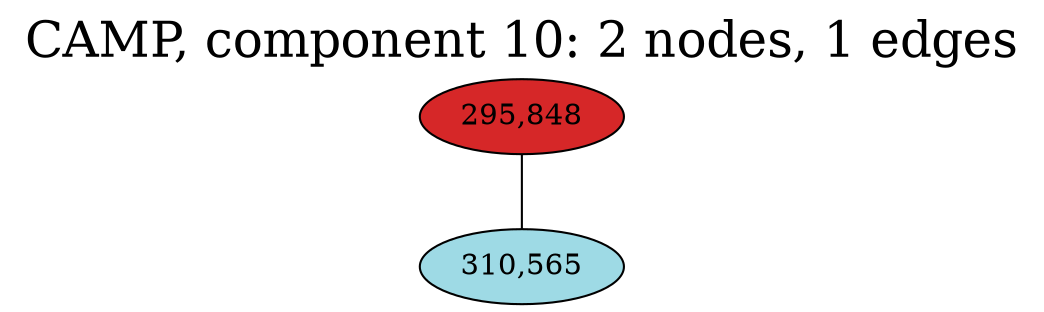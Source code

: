 graph CAMP_cc10 {
	overlap="prism50";
	outputorder="edgesfirst";
	label="CAMP, component 10: 2 nodes, 1 edges";
	labelloc="t";
	fontsize=24;
	"295,848" [style="filled", fillcolor="#d62728", fontcolor="#000000"];
	"310,565" [style="filled", fillcolor="#9edae5", fontcolor="#000000"];
	"295,848" -- "310,565";
}